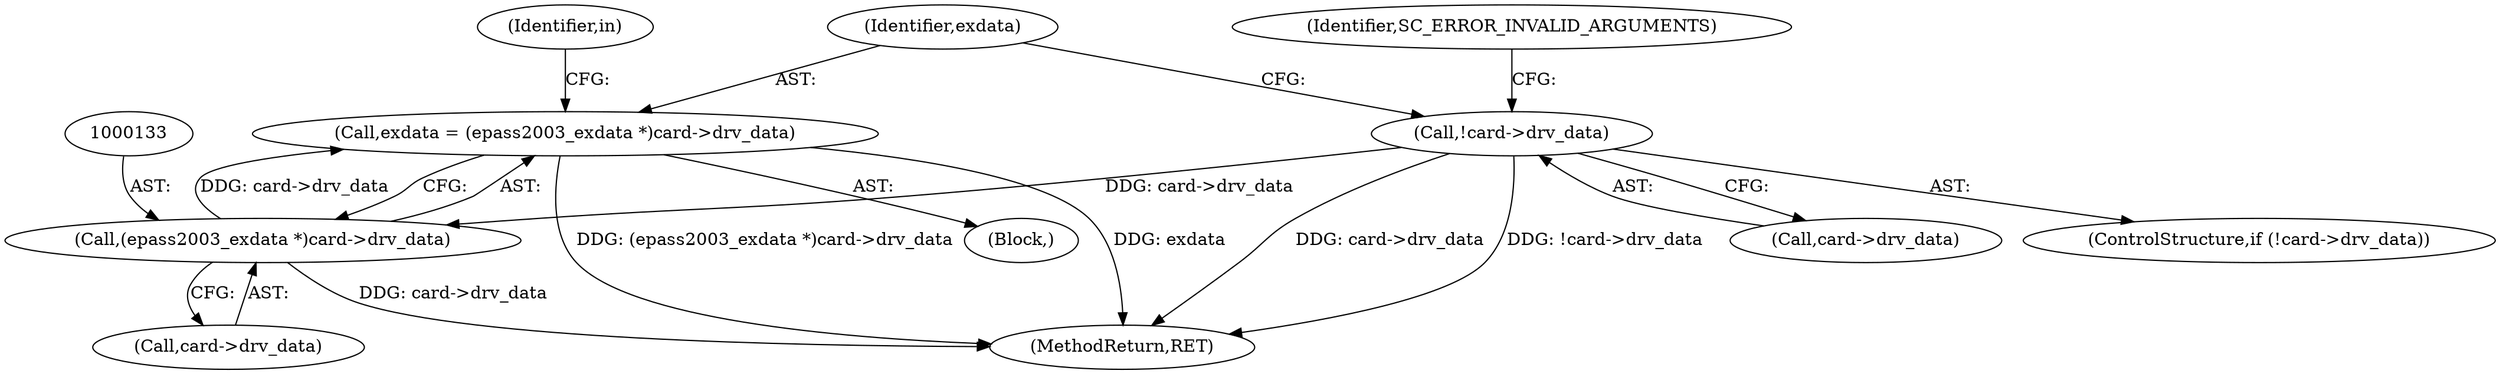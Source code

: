 digraph "0_OpenSC_8fe377e93b4b56060e5bbfb6f3142ceaeca744fa_7@pointer" {
"1000130" [label="(Call,exdata = (epass2003_exdata *)card->drv_data)"];
"1000132" [label="(Call,(epass2003_exdata *)card->drv_data)"];
"1000124" [label="(Call,!card->drv_data)"];
"1000124" [label="(Call,!card->drv_data)"];
"1000129" [label="(Identifier,SC_ERROR_INVALID_ARGUMENTS)"];
"1000134" [label="(Call,card->drv_data)"];
"1000132" [label="(Call,(epass2003_exdata *)card->drv_data)"];
"1000131" [label="(Identifier,exdata)"];
"1000140" [label="(Identifier,in)"];
"1000125" [label="(Call,card->drv_data)"];
"1000110" [label="(Block,)"];
"1000123" [label="(ControlStructure,if (!card->drv_data))"];
"1000130" [label="(Call,exdata = (epass2003_exdata *)card->drv_data)"];
"1000312" [label="(MethodReturn,RET)"];
"1000130" -> "1000110"  [label="AST: "];
"1000130" -> "1000132"  [label="CFG: "];
"1000131" -> "1000130"  [label="AST: "];
"1000132" -> "1000130"  [label="AST: "];
"1000140" -> "1000130"  [label="CFG: "];
"1000130" -> "1000312"  [label="DDG: (epass2003_exdata *)card->drv_data"];
"1000130" -> "1000312"  [label="DDG: exdata"];
"1000132" -> "1000130"  [label="DDG: card->drv_data"];
"1000132" -> "1000134"  [label="CFG: "];
"1000133" -> "1000132"  [label="AST: "];
"1000134" -> "1000132"  [label="AST: "];
"1000132" -> "1000312"  [label="DDG: card->drv_data"];
"1000124" -> "1000132"  [label="DDG: card->drv_data"];
"1000124" -> "1000123"  [label="AST: "];
"1000124" -> "1000125"  [label="CFG: "];
"1000125" -> "1000124"  [label="AST: "];
"1000129" -> "1000124"  [label="CFG: "];
"1000131" -> "1000124"  [label="CFG: "];
"1000124" -> "1000312"  [label="DDG: card->drv_data"];
"1000124" -> "1000312"  [label="DDG: !card->drv_data"];
}
